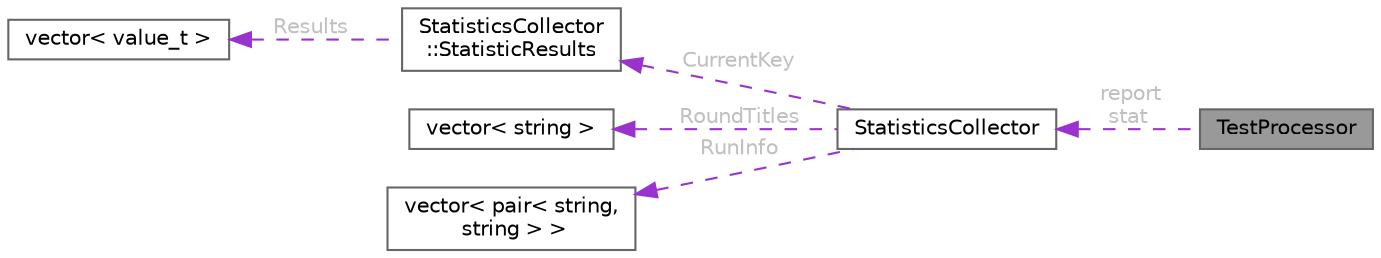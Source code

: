 digraph "TestProcessor"
{
 // LATEX_PDF_SIZE
  bgcolor="transparent";
  edge [fontname=Helvetica,fontsize=10,labelfontname=Helvetica,labelfontsize=10];
  node [fontname=Helvetica,fontsize=10,shape=box,height=0.2,width=0.4];
  rankdir="LR";
  Node1 [id="Node000001",label="TestProcessor",height=0.2,width=0.4,color="gray40", fillcolor="grey60", style="filled", fontcolor="black",tooltip="Main test processor."];
  Node2 -> Node1 [id="edge1_Node000001_Node000002",dir="back",color="darkorchid3",style="dashed",tooltip=" ",label=" report\nstat",fontcolor="grey" ];
  Node2 [id="Node000002",label="StatisticsCollector",height=0.2,width=0.4,color="gray40", fillcolor="white", style="filled",URL="$class_statistics_collector.html",tooltip=" "];
  Node3 -> Node2 [id="edge2_Node000002_Node000003",dir="back",color="darkorchid3",style="dashed",tooltip=" ",label=" CurrentKey",fontcolor="grey" ];
  Node3 [id="Node000003",label="StatisticsCollector\l::StatisticResults",height=0.2,width=0.4,color="gray40", fillcolor="white", style="filled",URL="$struct_statistics_collector_1_1_statistic_results.html",tooltip=" "];
  Node4 -> Node3 [id="edge3_Node000003_Node000004",dir="back",color="darkorchid3",style="dashed",tooltip=" ",label=" Results",fontcolor="grey" ];
  Node4 [id="Node000004",label="vector\< value_t \>",height=0.2,width=0.4,color="gray40", fillcolor="white", style="filled",URL="$structvector.html",tooltip=" "];
  Node5 -> Node2 [id="edge4_Node000002_Node000005",dir="back",color="darkorchid3",style="dashed",tooltip=" ",label=" RoundTitles",fontcolor="grey" ];
  Node5 [id="Node000005",label="vector\< string \>",height=0.2,width=0.4,color="gray40", fillcolor="white", style="filled",URL="$structvector.html",tooltip=" "];
  Node6 -> Node2 [id="edge5_Node000002_Node000006",dir="back",color="darkorchid3",style="dashed",tooltip=" ",label=" RunInfo",fontcolor="grey" ];
  Node6 [id="Node000006",label="vector\< pair\< string,\l string \> \>",height=0.2,width=0.4,color="gray40", fillcolor="white", style="filled",URL="$structvector.html",tooltip=" "];
}
